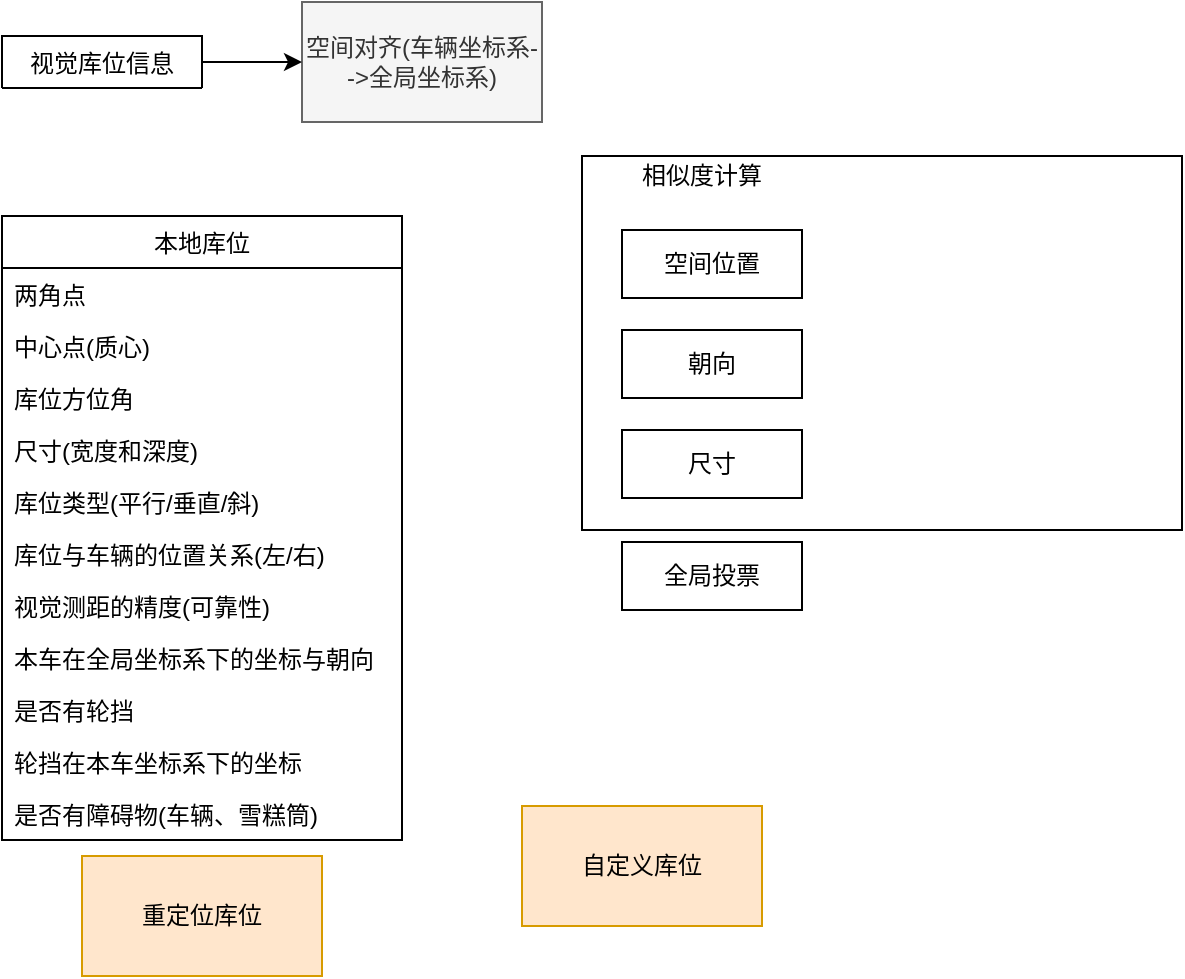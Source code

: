 <mxfile version="15.2.1" type="github">
  <diagram name="Page-1" id="c37626ed-c26b-45fb-9056-f9ebc6bb27b6">
    <mxGraphModel dx="593" dy="1176" grid="1" gridSize="10" guides="1" tooltips="1" connect="1" arrows="1" fold="1" page="1" pageScale="1" pageWidth="1100" pageHeight="850" background="none" math="0" shadow="0">
      <root>
        <mxCell id="0" />
        <mxCell id="1" parent="0" />
        <mxCell id="54cQkrYoujpudrLPPVIC-1" value="视觉库位信息" style="swimlane;fontStyle=0;childLayout=stackLayout;horizontal=1;startSize=26;horizontalStack=0;resizeParent=1;resizeParentMax=0;resizeLast=0;collapsible=1;marginBottom=0;" vertex="1" collapsed="1" parent="1">
          <mxGeometry x="20" y="10" width="100" height="26" as="geometry">
            <mxRectangle x="20" y="10" width="200" height="260" as="alternateBounds" />
          </mxGeometry>
        </mxCell>
        <mxCell id="54cQkrYoujpudrLPPVIC-2" value="两角点" style="text;strokeColor=none;fillColor=none;align=left;verticalAlign=top;spacingLeft=4;spacingRight=4;overflow=hidden;rotatable=0;points=[[0,0.5],[1,0.5]];portConstraint=eastwest;" vertex="1" parent="54cQkrYoujpudrLPPVIC-1">
          <mxGeometry y="26" width="100" height="26" as="geometry" />
        </mxCell>
        <mxCell id="54cQkrYoujpudrLPPVIC-3" value="中心点(质心)" style="text;strokeColor=none;fillColor=none;align=left;verticalAlign=top;spacingLeft=4;spacingRight=4;overflow=hidden;rotatable=0;points=[[0,0.5],[1,0.5]];portConstraint=eastwest;" vertex="1" parent="54cQkrYoujpudrLPPVIC-1">
          <mxGeometry y="52" width="100" height="26" as="geometry" />
        </mxCell>
        <mxCell id="54cQkrYoujpudrLPPVIC-4" value="库位方位角" style="text;strokeColor=none;fillColor=none;align=left;verticalAlign=top;spacingLeft=4;spacingRight=4;overflow=hidden;rotatable=0;points=[[0,0.5],[1,0.5]];portConstraint=eastwest;" vertex="1" parent="54cQkrYoujpudrLPPVIC-1">
          <mxGeometry y="78" width="100" height="26" as="geometry" />
        </mxCell>
        <mxCell id="54cQkrYoujpudrLPPVIC-5" value="库位类型(平行/垂直/斜)" style="text;strokeColor=none;fillColor=none;align=left;verticalAlign=top;spacingLeft=4;spacingRight=4;overflow=hidden;rotatable=0;points=[[0,0.5],[1,0.5]];portConstraint=eastwest;" vertex="1" parent="54cQkrYoujpudrLPPVIC-1">
          <mxGeometry y="104" width="100" height="26" as="geometry" />
        </mxCell>
        <mxCell id="54cQkrYoujpudrLPPVIC-6" value="库位与车辆的位置关系(左/右)" style="text;strokeColor=none;fillColor=none;align=left;verticalAlign=top;spacingLeft=4;spacingRight=4;overflow=hidden;rotatable=0;points=[[0,0.5],[1,0.5]];portConstraint=eastwest;" vertex="1" parent="54cQkrYoujpudrLPPVIC-1">
          <mxGeometry y="130" width="100" height="26" as="geometry" />
        </mxCell>
        <mxCell id="54cQkrYoujpudrLPPVIC-7" value="视觉测距的精度(可靠性)" style="text;strokeColor=none;fillColor=none;align=left;verticalAlign=top;spacingLeft=4;spacingRight=4;overflow=hidden;rotatable=0;points=[[0,0.5],[1,0.5]];portConstraint=eastwest;" vertex="1" parent="54cQkrYoujpudrLPPVIC-1">
          <mxGeometry y="156" width="100" height="26" as="geometry" />
        </mxCell>
        <mxCell id="54cQkrYoujpudrLPPVIC-8" value="本车在全局坐标系下的坐标与朝向" style="text;strokeColor=none;fillColor=none;align=left;verticalAlign=top;spacingLeft=4;spacingRight=4;overflow=hidden;rotatable=0;points=[[0,0.5],[1,0.5]];portConstraint=eastwest;" vertex="1" parent="54cQkrYoujpudrLPPVIC-1">
          <mxGeometry y="182" width="100" height="26" as="geometry" />
        </mxCell>
        <mxCell id="54cQkrYoujpudrLPPVIC-9" value="是否有轮挡" style="text;strokeColor=none;fillColor=none;align=left;verticalAlign=top;spacingLeft=4;spacingRight=4;overflow=hidden;rotatable=0;points=[[0,0.5],[1,0.5]];portConstraint=eastwest;" vertex="1" parent="54cQkrYoujpudrLPPVIC-1">
          <mxGeometry y="208" width="100" height="26" as="geometry" />
        </mxCell>
        <mxCell id="54cQkrYoujpudrLPPVIC-10" value="轮挡在本车坐标系下的坐标" style="text;strokeColor=none;fillColor=none;align=left;verticalAlign=top;spacingLeft=4;spacingRight=4;overflow=hidden;rotatable=0;points=[[0,0.5],[1,0.5]];portConstraint=eastwest;" vertex="1" parent="54cQkrYoujpudrLPPVIC-1">
          <mxGeometry y="234" width="100" height="26" as="geometry" />
        </mxCell>
        <mxCell id="54cQkrYoujpudrLPPVIC-12" value="空间对齐(车辆坐标系--&amp;gt;全局坐标系)" style="rounded=0;whiteSpace=wrap;html=1;fillColor=#f5f5f5;strokeColor=#666666;fontColor=#333333;" vertex="1" parent="1">
          <mxGeometry x="170" y="-7" width="120" height="60" as="geometry" />
        </mxCell>
        <mxCell id="54cQkrYoujpudrLPPVIC-13" style="edgeStyle=orthogonalEdgeStyle;rounded=0;orthogonalLoop=1;jettySize=auto;html=1;entryX=0;entryY=0.5;entryDx=0;entryDy=0;" edge="1" parent="1" source="54cQkrYoujpudrLPPVIC-5" target="54cQkrYoujpudrLPPVIC-12">
          <mxGeometry relative="1" as="geometry" />
        </mxCell>
        <mxCell id="54cQkrYoujpudrLPPVIC-16" value="本地库位" style="swimlane;fontStyle=0;childLayout=stackLayout;horizontal=1;startSize=26;horizontalStack=0;resizeParent=1;resizeParentMax=0;resizeLast=0;collapsible=1;marginBottom=0;" vertex="1" parent="1">
          <mxGeometry x="20" y="100" width="200" height="312" as="geometry">
            <mxRectangle x="20" y="100" width="100" height="26" as="alternateBounds" />
          </mxGeometry>
        </mxCell>
        <mxCell id="54cQkrYoujpudrLPPVIC-17" value="两角点" style="text;strokeColor=none;fillColor=none;align=left;verticalAlign=top;spacingLeft=4;spacingRight=4;overflow=hidden;rotatable=0;points=[[0,0.5],[1,0.5]];portConstraint=eastwest;" vertex="1" parent="54cQkrYoujpudrLPPVIC-16">
          <mxGeometry y="26" width="200" height="26" as="geometry" />
        </mxCell>
        <mxCell id="54cQkrYoujpudrLPPVIC-18" value="中心点(质心)" style="text;strokeColor=none;fillColor=none;align=left;verticalAlign=top;spacingLeft=4;spacingRight=4;overflow=hidden;rotatable=0;points=[[0,0.5],[1,0.5]];portConstraint=eastwest;" vertex="1" parent="54cQkrYoujpudrLPPVIC-16">
          <mxGeometry y="52" width="200" height="26" as="geometry" />
        </mxCell>
        <mxCell id="54cQkrYoujpudrLPPVIC-19" value="库位方位角" style="text;strokeColor=none;fillColor=none;align=left;verticalAlign=top;spacingLeft=4;spacingRight=4;overflow=hidden;rotatable=0;points=[[0,0.5],[1,0.5]];portConstraint=eastwest;" vertex="1" parent="54cQkrYoujpudrLPPVIC-16">
          <mxGeometry y="78" width="200" height="26" as="geometry" />
        </mxCell>
        <mxCell id="54cQkrYoujpudrLPPVIC-27" value="尺寸(宽度和深度)" style="text;strokeColor=none;fillColor=none;align=left;verticalAlign=top;spacingLeft=4;spacingRight=4;overflow=hidden;rotatable=0;points=[[0,0.5],[1,0.5]];portConstraint=eastwest;" vertex="1" parent="54cQkrYoujpudrLPPVIC-16">
          <mxGeometry y="104" width="200" height="26" as="geometry" />
        </mxCell>
        <mxCell id="54cQkrYoujpudrLPPVIC-20" value="库位类型(平行/垂直/斜)" style="text;strokeColor=none;fillColor=none;align=left;verticalAlign=top;spacingLeft=4;spacingRight=4;overflow=hidden;rotatable=0;points=[[0,0.5],[1,0.5]];portConstraint=eastwest;" vertex="1" parent="54cQkrYoujpudrLPPVIC-16">
          <mxGeometry y="130" width="200" height="26" as="geometry" />
        </mxCell>
        <mxCell id="54cQkrYoujpudrLPPVIC-21" value="库位与车辆的位置关系(左/右)" style="text;strokeColor=none;fillColor=none;align=left;verticalAlign=top;spacingLeft=4;spacingRight=4;overflow=hidden;rotatable=0;points=[[0,0.5],[1,0.5]];portConstraint=eastwest;" vertex="1" parent="54cQkrYoujpudrLPPVIC-16">
          <mxGeometry y="156" width="200" height="26" as="geometry" />
        </mxCell>
        <mxCell id="54cQkrYoujpudrLPPVIC-22" value="视觉测距的精度(可靠性)" style="text;strokeColor=none;fillColor=none;align=left;verticalAlign=top;spacingLeft=4;spacingRight=4;overflow=hidden;rotatable=0;points=[[0,0.5],[1,0.5]];portConstraint=eastwest;" vertex="1" parent="54cQkrYoujpudrLPPVIC-16">
          <mxGeometry y="182" width="200" height="26" as="geometry" />
        </mxCell>
        <mxCell id="54cQkrYoujpudrLPPVIC-23" value="本车在全局坐标系下的坐标与朝向" style="text;strokeColor=none;fillColor=none;align=left;verticalAlign=top;spacingLeft=4;spacingRight=4;overflow=hidden;rotatable=0;points=[[0,0.5],[1,0.5]];portConstraint=eastwest;" vertex="1" parent="54cQkrYoujpudrLPPVIC-16">
          <mxGeometry y="208" width="200" height="26" as="geometry" />
        </mxCell>
        <mxCell id="54cQkrYoujpudrLPPVIC-24" value="是否有轮挡" style="text;strokeColor=none;fillColor=none;align=left;verticalAlign=top;spacingLeft=4;spacingRight=4;overflow=hidden;rotatable=0;points=[[0,0.5],[1,0.5]];portConstraint=eastwest;" vertex="1" parent="54cQkrYoujpudrLPPVIC-16">
          <mxGeometry y="234" width="200" height="26" as="geometry" />
        </mxCell>
        <mxCell id="54cQkrYoujpudrLPPVIC-25" value="轮挡在本车坐标系下的坐标" style="text;strokeColor=none;fillColor=none;align=left;verticalAlign=top;spacingLeft=4;spacingRight=4;overflow=hidden;rotatable=0;points=[[0,0.5],[1,0.5]];portConstraint=eastwest;" vertex="1" parent="54cQkrYoujpudrLPPVIC-16">
          <mxGeometry y="260" width="200" height="26" as="geometry" />
        </mxCell>
        <mxCell id="54cQkrYoujpudrLPPVIC-26" value="是否有障碍物(车辆、雪糕筒)" style="text;strokeColor=none;fillColor=none;align=left;verticalAlign=top;spacingLeft=4;spacingRight=4;overflow=hidden;rotatable=0;points=[[0,0.5],[1,0.5]];portConstraint=eastwest;" vertex="1" parent="54cQkrYoujpudrLPPVIC-16">
          <mxGeometry y="286" width="200" height="26" as="geometry" />
        </mxCell>
        <mxCell id="54cQkrYoujpudrLPPVIC-28" value="自定义库位" style="rounded=0;whiteSpace=wrap;html=1;fillColor=#ffe6cc;strokeColor=#d79b00;" vertex="1" parent="1">
          <mxGeometry x="280" y="395" width="120" height="60" as="geometry" />
        </mxCell>
        <mxCell id="54cQkrYoujpudrLPPVIC-30" value="重定位库位" style="rounded=0;whiteSpace=wrap;html=1;fillColor=#ffe6cc;strokeColor=#d79b00;" vertex="1" parent="1">
          <mxGeometry x="60" y="420" width="120" height="60" as="geometry" />
        </mxCell>
        <mxCell id="54cQkrYoujpudrLPPVIC-31" value="" style="rounded=0;whiteSpace=wrap;html=1;" vertex="1" parent="1">
          <mxGeometry x="310" y="70" width="300" height="187" as="geometry" />
        </mxCell>
        <mxCell id="54cQkrYoujpudrLPPVIC-32" value="相似度计算" style="text;html=1;strokeColor=none;fillColor=none;align=center;verticalAlign=middle;whiteSpace=wrap;rounded=0;" vertex="1" parent="1">
          <mxGeometry x="335" y="70" width="70" height="20" as="geometry" />
        </mxCell>
        <mxCell id="54cQkrYoujpudrLPPVIC-34" value="朝向" style="rounded=0;whiteSpace=wrap;html=1;" vertex="1" parent="1">
          <mxGeometry x="330" y="157" width="90" height="34" as="geometry" />
        </mxCell>
        <mxCell id="54cQkrYoujpudrLPPVIC-35" value="空间位置" style="rounded=0;whiteSpace=wrap;html=1;" vertex="1" parent="1">
          <mxGeometry x="330" y="107" width="90" height="34" as="geometry" />
        </mxCell>
        <mxCell id="54cQkrYoujpudrLPPVIC-36" value="尺寸" style="rounded=0;whiteSpace=wrap;html=1;" vertex="1" parent="1">
          <mxGeometry x="330" y="207" width="90" height="34" as="geometry" />
        </mxCell>
        <mxCell id="54cQkrYoujpudrLPPVIC-38" value="全局投票" style="rounded=0;whiteSpace=wrap;html=1;" vertex="1" parent="1">
          <mxGeometry x="330" y="263" width="90" height="34" as="geometry" />
        </mxCell>
      </root>
    </mxGraphModel>
  </diagram>
</mxfile>
